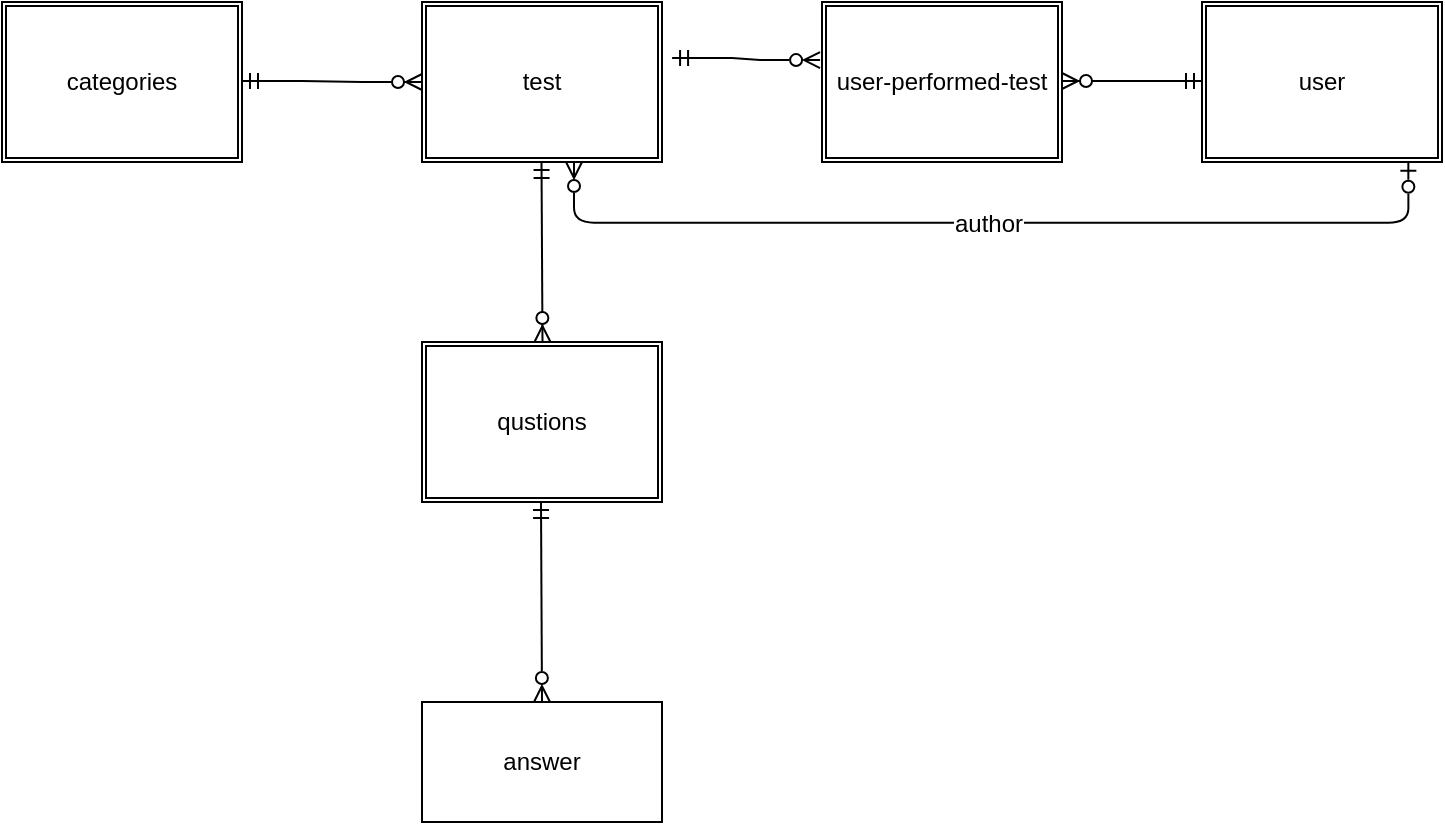 <mxfile version="15.8.9" type="github"><diagram id="VTl9U4H__1KTvRLtgYP-" name="Страница 1"><mxGraphModel dx="782" dy="706" grid="1" gridSize="10" guides="1" tooltips="1" connect="1" arrows="1" fold="1" page="1" pageScale="1" pageWidth="827" pageHeight="1169" math="0" shadow="0"><root><mxCell id="0"/><mxCell id="1" parent="0"/><mxCell id="02yI5vrVwiYiqRhKtiD_-14" value="" style="edgeStyle=entityRelationEdgeStyle;fontSize=12;html=1;endArrow=ERzeroToMany;startArrow=ERmandOne;rounded=0;exitX=1.042;exitY=0.35;exitDx=0;exitDy=0;exitPerimeter=0;entryX=-0.008;entryY=0.363;entryDx=0;entryDy=0;entryPerimeter=0;endFill=0;" edge="1" parent="1" source="02yI5vrVwiYiqRhKtiD_-15" target="02yI5vrVwiYiqRhKtiD_-18"><mxGeometry width="100" height="100" relative="1" as="geometry"><mxPoint x="390" y="99.5" as="sourcePoint"/><mxPoint x="500" y="90" as="targetPoint"/></mxGeometry></mxCell><mxCell id="02yI5vrVwiYiqRhKtiD_-15" value="test&lt;br&gt;" style="shape=ext;double=1;rounded=0;whiteSpace=wrap;html=1;" vertex="1" parent="1"><mxGeometry x="310" y="60" width="120" height="80" as="geometry"/></mxCell><mxCell id="02yI5vrVwiYiqRhKtiD_-16" value="user&lt;br&gt;" style="shape=ext;double=1;rounded=0;whiteSpace=wrap;html=1;" vertex="1" parent="1"><mxGeometry x="700" y="60" width="120" height="80" as="geometry"/></mxCell><mxCell id="02yI5vrVwiYiqRhKtiD_-17" value="" style="fontSize=12;html=1;endArrow=ERzeroToMany;startArrow=ERmandOne;rounded=0;" edge="1" parent="1"><mxGeometry width="100" height="100" relative="1" as="geometry"><mxPoint x="700" y="99.5" as="sourcePoint"/><mxPoint x="630" y="99.5" as="targetPoint"/><Array as="points"><mxPoint x="700" y="99.5"/></Array></mxGeometry></mxCell><mxCell id="02yI5vrVwiYiqRhKtiD_-18" value="user-performed-test" style="shape=ext;double=1;rounded=0;whiteSpace=wrap;html=1;" vertex="1" parent="1"><mxGeometry x="510" y="60" width="120" height="80" as="geometry"/></mxCell><mxCell id="02yI5vrVwiYiqRhKtiD_-19" value="categories&lt;br&gt;" style="shape=ext;double=1;rounded=0;whiteSpace=wrap;html=1;" vertex="1" parent="1"><mxGeometry x="100" y="60" width="120" height="80" as="geometry"/></mxCell><mxCell id="02yI5vrVwiYiqRhKtiD_-20" value="" style="edgeStyle=entityRelationEdgeStyle;fontSize=12;html=1;endArrow=ERzeroToMany;startArrow=ERmandOne;rounded=0;entryX=0;entryY=0.5;entryDx=0;entryDy=0;" edge="1" parent="1" target="02yI5vrVwiYiqRhKtiD_-15"><mxGeometry width="100" height="100" relative="1" as="geometry"><mxPoint x="220" y="99.5" as="sourcePoint"/><mxPoint x="300" y="99.5" as="targetPoint"/></mxGeometry></mxCell><mxCell id="02yI5vrVwiYiqRhKtiD_-21" value="" style="fontSize=12;html=1;endArrow=ERzeroToMany;startArrow=ERmandOne;rounded=0;" edge="1" parent="1"><mxGeometry width="100" height="100" relative="1" as="geometry"><mxPoint x="369.75" y="140" as="sourcePoint"/><mxPoint x="370.25" y="230" as="targetPoint"/></mxGeometry></mxCell><mxCell id="02yI5vrVwiYiqRhKtiD_-22" value="qustions&lt;br&gt;" style="shape=ext;double=1;rounded=0;whiteSpace=wrap;html=1;" vertex="1" parent="1"><mxGeometry x="310" y="230" width="120" height="80" as="geometry"/></mxCell><mxCell id="02yI5vrVwiYiqRhKtiD_-23" value="" style="fontSize=12;html=1;endArrow=ERmandOne;startArrow=ERzeroToMany;rounded=0;startFill=0;" edge="1" parent="1"><mxGeometry width="100" height="100" relative="1" as="geometry"><mxPoint x="370" y="410" as="sourcePoint"/><mxPoint x="369.5" y="310" as="targetPoint"/></mxGeometry></mxCell><mxCell id="02yI5vrVwiYiqRhKtiD_-24" value="answer&lt;br&gt;" style="rounded=0;whiteSpace=wrap;html=1;" vertex="1" parent="1"><mxGeometry x="310" y="410" width="120" height="60" as="geometry"/></mxCell><mxCell id="02yI5vrVwiYiqRhKtiD_-25" value="" style="edgeStyle=orthogonalEdgeStyle;fontSize=12;html=1;endArrow=ERzeroToOne;startArrow=ERzeroToMany;entryX=0.25;entryY=1;strokeColor=#000000;exitX=0.607;exitY=0.994;exitPerimeter=0;endFill=0;startFill=0;" edge="1" parent="1"><mxGeometry width="100" height="100" relative="1" as="geometry"><mxPoint x="386.01" y="140" as="sourcePoint"/><mxPoint x="803.17" y="140.36" as="targetPoint"/><Array as="points"><mxPoint x="386.17" y="170.36"/><mxPoint x="803.17" y="170.36"/></Array></mxGeometry></mxCell><mxCell id="02yI5vrVwiYiqRhKtiD_-26" value="author" style="text;html=1;resizable=0;points=[];align=center;verticalAlign=middle;labelBackgroundColor=#ffffff;" vertex="1" connectable="0" parent="02yI5vrVwiYiqRhKtiD_-25"><mxGeometry x="-0.163" y="-2" relative="1" as="geometry"><mxPoint x="37.5" y="-2" as="offset"/></mxGeometry></mxCell></root></mxGraphModel></diagram></mxfile>